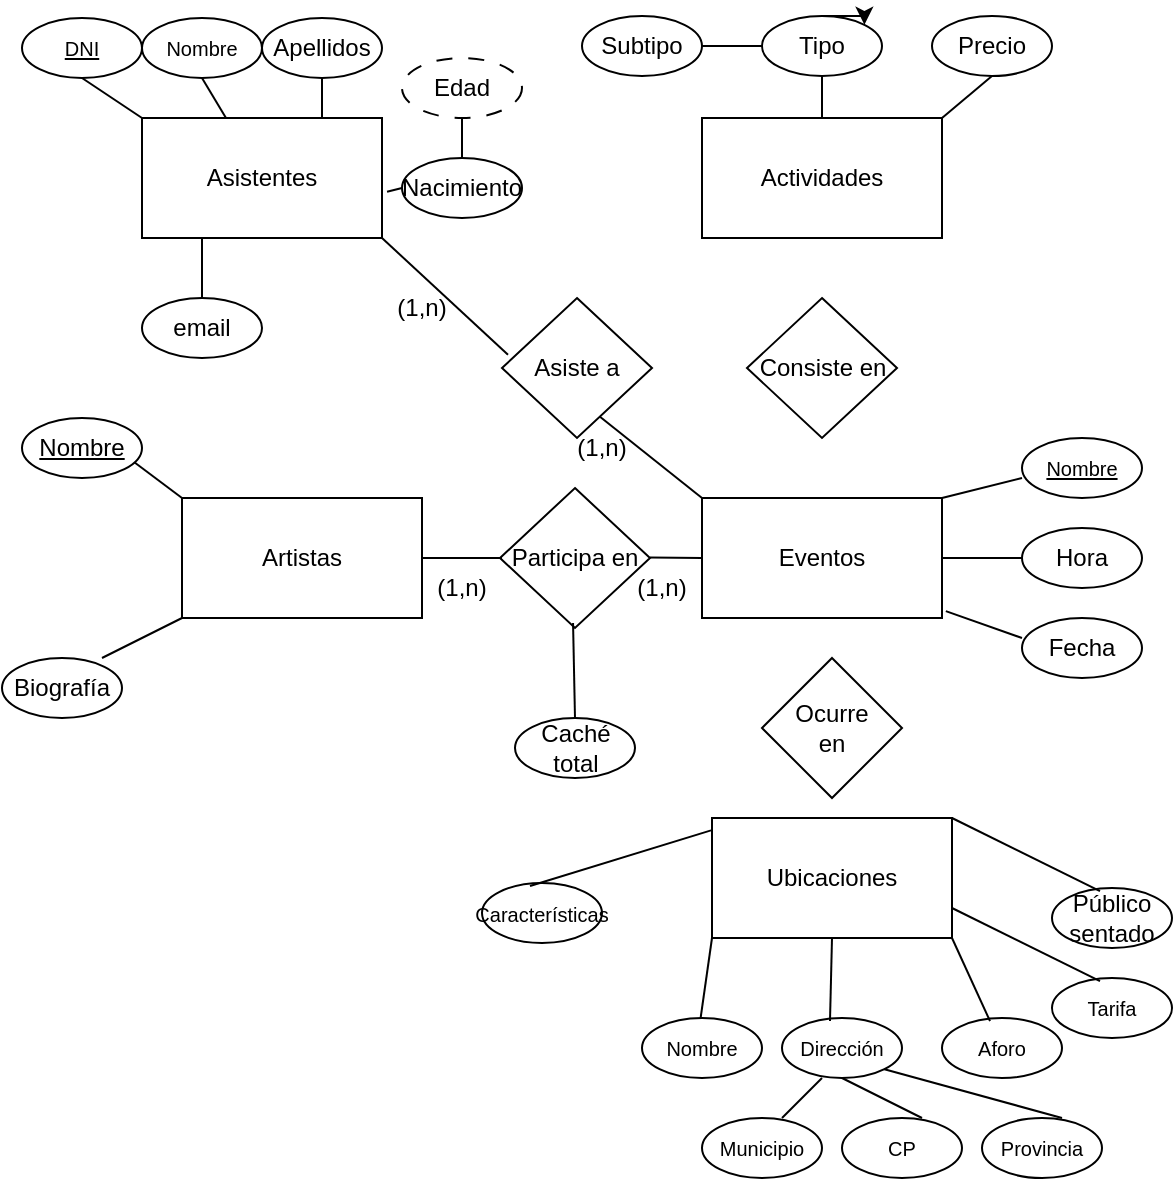 <mxfile version="26.2.8">
  <diagram id="R2lEEEUBdFMjLlhIrx00" name="Page-1">
    <mxGraphModel dx="720" dy="356" grid="1" gridSize="10" guides="1" tooltips="1" connect="1" arrows="1" fold="1" page="1" pageScale="1" pageWidth="850" pageHeight="1100" math="0" shadow="0" extFonts="Permanent Marker^https://fonts.googleapis.com/css?family=Permanent+Marker">
      <root>
        <mxCell id="0" />
        <mxCell id="1" parent="0" />
        <mxCell id="ov73nZydRcarIS4n27Oz-72" value="" style="group" vertex="1" connectable="0" parent="1">
          <mxGeometry x="20" y="200" width="250" height="180" as="geometry" />
        </mxCell>
        <mxCell id="ov73nZydRcarIS4n27Oz-15" value="Asistentes" style="rounded=0;whiteSpace=wrap;html=1;" vertex="1" parent="ov73nZydRcarIS4n27Oz-72">
          <mxGeometry x="60" y="50" width="120" height="60" as="geometry" />
        </mxCell>
        <mxCell id="ov73nZydRcarIS4n27Oz-18" value="&lt;font style=&quot;font-size: 10px;&quot;&gt;Nombre&lt;/font&gt;" style="ellipse;whiteSpace=wrap;html=1;" vertex="1" parent="ov73nZydRcarIS4n27Oz-72">
          <mxGeometry x="60" width="60" height="30" as="geometry" />
        </mxCell>
        <mxCell id="ov73nZydRcarIS4n27Oz-43" value="&lt;u&gt;&lt;font style=&quot;font-size: 10px;&quot;&gt;DNI&lt;/font&gt;&lt;/u&gt;" style="ellipse;whiteSpace=wrap;html=1;" vertex="1" parent="ov73nZydRcarIS4n27Oz-72">
          <mxGeometry width="60" height="30" as="geometry" />
        </mxCell>
        <mxCell id="ov73nZydRcarIS4n27Oz-44" value="Apellidos" style="ellipse;whiteSpace=wrap;html=1;" vertex="1" parent="ov73nZydRcarIS4n27Oz-72">
          <mxGeometry x="120" width="60" height="30" as="geometry" />
        </mxCell>
        <mxCell id="ov73nZydRcarIS4n27Oz-45" value="email" style="ellipse;whiteSpace=wrap;html=1;" vertex="1" parent="ov73nZydRcarIS4n27Oz-72">
          <mxGeometry x="60" y="140" width="60" height="30" as="geometry" />
        </mxCell>
        <mxCell id="ov73nZydRcarIS4n27Oz-46" value="Nacimiento" style="ellipse;whiteSpace=wrap;html=1;" vertex="1" parent="ov73nZydRcarIS4n27Oz-72">
          <mxGeometry x="190" y="70" width="60" height="30" as="geometry" />
        </mxCell>
        <mxCell id="ov73nZydRcarIS4n27Oz-47" value="Edad" style="ellipse;whiteSpace=wrap;html=1;dashed=1;dashPattern=8 8;" vertex="1" parent="ov73nZydRcarIS4n27Oz-72">
          <mxGeometry x="190" y="20" width="60" height="30" as="geometry" />
        </mxCell>
        <mxCell id="ov73nZydRcarIS4n27Oz-48" value="" style="endArrow=none;html=1;rounded=0;exitX=0.5;exitY=1;exitDx=0;exitDy=0;entryX=0;entryY=0;entryDx=0;entryDy=0;" edge="1" parent="ov73nZydRcarIS4n27Oz-72" source="ov73nZydRcarIS4n27Oz-43" target="ov73nZydRcarIS4n27Oz-15">
          <mxGeometry width="50" height="50" relative="1" as="geometry">
            <mxPoint x="-190" y="140" as="sourcePoint" />
            <mxPoint x="-140" y="90" as="targetPoint" />
          </mxGeometry>
        </mxCell>
        <mxCell id="ov73nZydRcarIS4n27Oz-49" value="" style="endArrow=none;html=1;rounded=0;exitX=0.5;exitY=1;exitDx=0;exitDy=0;" edge="1" parent="ov73nZydRcarIS4n27Oz-72" source="ov73nZydRcarIS4n27Oz-18" target="ov73nZydRcarIS4n27Oz-15">
          <mxGeometry width="50" height="50" relative="1" as="geometry">
            <mxPoint x="40" y="40" as="sourcePoint" />
            <mxPoint x="70" y="60" as="targetPoint" />
          </mxGeometry>
        </mxCell>
        <mxCell id="ov73nZydRcarIS4n27Oz-50" value="" style="endArrow=none;html=1;rounded=0;exitX=0.5;exitY=1;exitDx=0;exitDy=0;entryX=0.75;entryY=0;entryDx=0;entryDy=0;" edge="1" parent="ov73nZydRcarIS4n27Oz-72" source="ov73nZydRcarIS4n27Oz-44" target="ov73nZydRcarIS4n27Oz-15">
          <mxGeometry width="50" height="50" relative="1" as="geometry">
            <mxPoint x="100" y="40" as="sourcePoint" />
            <mxPoint x="112" y="60" as="targetPoint" />
          </mxGeometry>
        </mxCell>
        <mxCell id="ov73nZydRcarIS4n27Oz-51" value="" style="endArrow=none;html=1;rounded=0;entryX=0.25;entryY=1;entryDx=0;entryDy=0;exitX=0.5;exitY=0;exitDx=0;exitDy=0;" edge="1" parent="ov73nZydRcarIS4n27Oz-72" source="ov73nZydRcarIS4n27Oz-45" target="ov73nZydRcarIS4n27Oz-15">
          <mxGeometry width="50" height="50" relative="1" as="geometry">
            <mxPoint x="80" y="130" as="sourcePoint" />
            <mxPoint x="70" y="60" as="targetPoint" />
          </mxGeometry>
        </mxCell>
        <mxCell id="ov73nZydRcarIS4n27Oz-52" value="" style="endArrow=none;html=1;rounded=0;exitX=0;exitY=0.5;exitDx=0;exitDy=0;entryX=1.021;entryY=0.614;entryDx=0;entryDy=0;entryPerimeter=0;" edge="1" parent="ov73nZydRcarIS4n27Oz-72" source="ov73nZydRcarIS4n27Oz-46" target="ov73nZydRcarIS4n27Oz-15">
          <mxGeometry width="50" height="50" relative="1" as="geometry">
            <mxPoint x="160" y="40" as="sourcePoint" />
            <mxPoint x="160" y="60" as="targetPoint" />
          </mxGeometry>
        </mxCell>
        <mxCell id="ov73nZydRcarIS4n27Oz-53" value="" style="endArrow=none;html=1;rounded=0;entryX=0.5;entryY=1;entryDx=0;entryDy=0;" edge="1" parent="ov73nZydRcarIS4n27Oz-72" source="ov73nZydRcarIS4n27Oz-46" target="ov73nZydRcarIS4n27Oz-47">
          <mxGeometry width="50" height="50" relative="1" as="geometry">
            <mxPoint x="100" y="150" as="sourcePoint" />
            <mxPoint x="100" y="120" as="targetPoint" />
          </mxGeometry>
        </mxCell>
        <mxCell id="ov73nZydRcarIS4n27Oz-93" value="(1,n)" style="text;html=1;align=center;verticalAlign=middle;whiteSpace=wrap;rounded=0;" vertex="1" parent="ov73nZydRcarIS4n27Oz-72">
          <mxGeometry x="170" y="130" width="60" height="30" as="geometry" />
        </mxCell>
        <mxCell id="ov73nZydRcarIS4n27Oz-8" value="Eventos" style="rounded=0;whiteSpace=wrap;html=1;" vertex="1" parent="1">
          <mxGeometry x="360" y="440" width="120" height="60" as="geometry" />
        </mxCell>
        <mxCell id="ov73nZydRcarIS4n27Oz-9" value="Consiste en" style="rhombus;whiteSpace=wrap;html=1;" vertex="1" parent="1">
          <mxGeometry x="382.5" y="340" width="75" height="70" as="geometry" />
        </mxCell>
        <mxCell id="ov73nZydRcarIS4n27Oz-10" value="Actividades" style="rounded=0;whiteSpace=wrap;html=1;" vertex="1" parent="1">
          <mxGeometry x="360" y="250" width="120" height="60" as="geometry" />
        </mxCell>
        <mxCell id="ov73nZydRcarIS4n27Oz-11" value="Ubicaciones" style="rounded=0;whiteSpace=wrap;html=1;" vertex="1" parent="1">
          <mxGeometry x="365" y="600" width="120" height="60" as="geometry" />
        </mxCell>
        <mxCell id="ov73nZydRcarIS4n27Oz-12" value="&lt;div&gt;Ocurre&lt;/div&gt;&lt;div&gt;en&lt;/div&gt;" style="rhombus;whiteSpace=wrap;html=1;" vertex="1" parent="1">
          <mxGeometry x="390" y="520" width="70" height="70" as="geometry" />
        </mxCell>
        <mxCell id="ov73nZydRcarIS4n27Oz-13" value="Artistas" style="rounded=0;whiteSpace=wrap;html=1;" vertex="1" parent="1">
          <mxGeometry x="100" y="440" width="120" height="60" as="geometry" />
        </mxCell>
        <mxCell id="ov73nZydRcarIS4n27Oz-14" value="Participa en" style="rhombus;whiteSpace=wrap;html=1;" vertex="1" parent="1">
          <mxGeometry x="259" y="435" width="75" height="70" as="geometry" />
        </mxCell>
        <mxCell id="ov73nZydRcarIS4n27Oz-16" value="Asiste a" style="rhombus;whiteSpace=wrap;html=1;" vertex="1" parent="1">
          <mxGeometry x="260" y="340" width="75" height="70" as="geometry" />
        </mxCell>
        <mxCell id="ov73nZydRcarIS4n27Oz-17" value="" style="endArrow=none;html=1;rounded=0;entryX=0;entryY=0;entryDx=0;entryDy=0;" edge="1" parent="1" target="ov73nZydRcarIS4n27Oz-13">
          <mxGeometry width="50" height="50" relative="1" as="geometry">
            <mxPoint x="60" y="410" as="sourcePoint" />
            <mxPoint x="110" y="360" as="targetPoint" />
          </mxGeometry>
        </mxCell>
        <mxCell id="ov73nZydRcarIS4n27Oz-19" value="Biografía" style="ellipse;whiteSpace=wrap;html=1;" vertex="1" parent="1">
          <mxGeometry x="10" y="520" width="60" height="30" as="geometry" />
        </mxCell>
        <mxCell id="ov73nZydRcarIS4n27Oz-20" value="" style="endArrow=none;html=1;rounded=0;entryX=0;entryY=1;entryDx=0;entryDy=0;" edge="1" parent="1" target="ov73nZydRcarIS4n27Oz-13">
          <mxGeometry width="50" height="50" relative="1" as="geometry">
            <mxPoint x="80" y="510" as="sourcePoint" />
            <mxPoint x="110" y="450" as="targetPoint" />
            <Array as="points">
              <mxPoint x="60" y="520" />
              <mxPoint x="80" y="510" />
            </Array>
          </mxGeometry>
        </mxCell>
        <mxCell id="ov73nZydRcarIS4n27Oz-22" value="" style="endArrow=none;html=1;rounded=0;exitX=0.487;exitY=0.965;exitDx=0;exitDy=0;exitPerimeter=0;entryX=0.5;entryY=0;entryDx=0;entryDy=0;" edge="1" parent="1" source="ov73nZydRcarIS4n27Oz-14" target="ov73nZydRcarIS4n27Oz-24">
          <mxGeometry width="50" height="50" relative="1" as="geometry">
            <mxPoint x="297.16" y="510" as="sourcePoint" />
            <mxPoint x="297.16" y="550" as="targetPoint" />
          </mxGeometry>
        </mxCell>
        <mxCell id="ov73nZydRcarIS4n27Oz-23" value="&lt;u&gt;Nombre&lt;/u&gt;" style="ellipse;whiteSpace=wrap;html=1;" vertex="1" parent="1">
          <mxGeometry x="20" y="400" width="60" height="30" as="geometry" />
        </mxCell>
        <mxCell id="ov73nZydRcarIS4n27Oz-24" value="&lt;div&gt;Caché&lt;/div&gt;&lt;div&gt;total&lt;/div&gt;" style="ellipse;whiteSpace=wrap;html=1;" vertex="1" parent="1">
          <mxGeometry x="266.5" y="550" width="60" height="30" as="geometry" />
        </mxCell>
        <mxCell id="ov73nZydRcarIS4n27Oz-25" value="&lt;font style=&quot;font-size: 10px;&quot;&gt;Nombre&lt;/font&gt;" style="ellipse;whiteSpace=wrap;html=1;" vertex="1" parent="1">
          <mxGeometry x="330" y="700" width="60" height="30" as="geometry" />
        </mxCell>
        <mxCell id="ov73nZydRcarIS4n27Oz-26" value="" style="endArrow=none;html=1;rounded=0;exitX=0;exitY=1;exitDx=0;exitDy=0;" edge="1" parent="1" source="ov73nZydRcarIS4n27Oz-11">
          <mxGeometry width="50" height="50" relative="1" as="geometry">
            <mxPoint x="359.31" y="660" as="sourcePoint" />
            <mxPoint x="359.31" y="700" as="targetPoint" />
          </mxGeometry>
        </mxCell>
        <mxCell id="ov73nZydRcarIS4n27Oz-27" value="&lt;font style=&quot;font-size: 10px;&quot;&gt;Dirección&lt;/font&gt;" style="ellipse;whiteSpace=wrap;html=1;" vertex="1" parent="1">
          <mxGeometry x="400" y="700" width="60" height="30" as="geometry" />
        </mxCell>
        <mxCell id="ov73nZydRcarIS4n27Oz-28" value="" style="endArrow=none;html=1;rounded=0;exitX=0.5;exitY=1;exitDx=0;exitDy=0;entryX=0.4;entryY=0.051;entryDx=0;entryDy=0;entryPerimeter=0;" edge="1" parent="1" source="ov73nZydRcarIS4n27Oz-11" target="ov73nZydRcarIS4n27Oz-27">
          <mxGeometry width="50" height="50" relative="1" as="geometry">
            <mxPoint x="375" y="670" as="sourcePoint" />
            <mxPoint x="369.31" y="710" as="targetPoint" />
          </mxGeometry>
        </mxCell>
        <mxCell id="ov73nZydRcarIS4n27Oz-29" value="" style="endArrow=none;html=1;rounded=0;" edge="1" parent="1">
          <mxGeometry width="50" height="50" relative="1" as="geometry">
            <mxPoint x="400" y="750" as="sourcePoint" />
            <mxPoint x="420" y="730" as="targetPoint" />
          </mxGeometry>
        </mxCell>
        <mxCell id="ov73nZydRcarIS4n27Oz-30" value="&lt;font style=&quot;font-size: 10px;&quot;&gt;Municipio&lt;/font&gt;" style="ellipse;whiteSpace=wrap;html=1;" vertex="1" parent="1">
          <mxGeometry x="360" y="750" width="60" height="30" as="geometry" />
        </mxCell>
        <mxCell id="ov73nZydRcarIS4n27Oz-31" value="" style="endArrow=none;html=1;rounded=0;entryX=0.5;entryY=1;entryDx=0;entryDy=0;" edge="1" parent="1" target="ov73nZydRcarIS4n27Oz-27">
          <mxGeometry width="50" height="50" relative="1" as="geometry">
            <mxPoint x="470" y="750" as="sourcePoint" />
            <mxPoint x="490" y="730" as="targetPoint" />
          </mxGeometry>
        </mxCell>
        <mxCell id="ov73nZydRcarIS4n27Oz-32" value="&lt;font style=&quot;font-size: 10px;&quot;&gt;CP&lt;/font&gt;" style="ellipse;whiteSpace=wrap;html=1;" vertex="1" parent="1">
          <mxGeometry x="430" y="750" width="60" height="30" as="geometry" />
        </mxCell>
        <mxCell id="ov73nZydRcarIS4n27Oz-33" value="" style="endArrow=none;html=1;rounded=0;entryX=1;entryY=1;entryDx=0;entryDy=0;" edge="1" parent="1" target="ov73nZydRcarIS4n27Oz-27">
          <mxGeometry width="50" height="50" relative="1" as="geometry">
            <mxPoint x="540" y="750" as="sourcePoint" />
            <mxPoint x="500" y="730" as="targetPoint" />
          </mxGeometry>
        </mxCell>
        <mxCell id="ov73nZydRcarIS4n27Oz-34" value="&lt;font style=&quot;font-size: 10px;&quot;&gt;Provincia&lt;/font&gt;" style="ellipse;whiteSpace=wrap;html=1;" vertex="1" parent="1">
          <mxGeometry x="500" y="750" width="60" height="30" as="geometry" />
        </mxCell>
        <mxCell id="ov73nZydRcarIS4n27Oz-35" value="&lt;font style=&quot;font-size: 10px;&quot;&gt;Aforo&lt;/font&gt;" style="ellipse;whiteSpace=wrap;html=1;" vertex="1" parent="1">
          <mxGeometry x="480" y="700" width="60" height="30" as="geometry" />
        </mxCell>
        <mxCell id="ov73nZydRcarIS4n27Oz-36" value="" style="endArrow=none;html=1;rounded=0;exitX=1;exitY=1;exitDx=0;exitDy=0;entryX=0.4;entryY=0.051;entryDx=0;entryDy=0;entryPerimeter=0;" edge="1" parent="1" target="ov73nZydRcarIS4n27Oz-35" source="ov73nZydRcarIS4n27Oz-11">
          <mxGeometry width="50" height="50" relative="1" as="geometry">
            <mxPoint x="515" y="660" as="sourcePoint" />
            <mxPoint x="459.31" y="710" as="targetPoint" />
          </mxGeometry>
        </mxCell>
        <mxCell id="ov73nZydRcarIS4n27Oz-37" value="&lt;font style=&quot;font-size: 10px;&quot;&gt;Tarifa&lt;/font&gt;" style="ellipse;whiteSpace=wrap;html=1;" vertex="1" parent="1">
          <mxGeometry x="535" y="680" width="60" height="30" as="geometry" />
        </mxCell>
        <mxCell id="ov73nZydRcarIS4n27Oz-38" value="" style="endArrow=none;html=1;rounded=0;exitX=1;exitY=0.75;exitDx=0;exitDy=0;entryX=0.4;entryY=0.051;entryDx=0;entryDy=0;entryPerimeter=0;" edge="1" parent="1" target="ov73nZydRcarIS4n27Oz-37" source="ov73nZydRcarIS4n27Oz-11">
          <mxGeometry width="50" height="50" relative="1" as="geometry">
            <mxPoint x="530" y="640" as="sourcePoint" />
            <mxPoint x="504.31" y="690" as="targetPoint" />
          </mxGeometry>
        </mxCell>
        <mxCell id="ov73nZydRcarIS4n27Oz-39" value="Público sentado" style="ellipse;whiteSpace=wrap;html=1;" vertex="1" parent="1">
          <mxGeometry x="535" y="635" width="60" height="30" as="geometry" />
        </mxCell>
        <mxCell id="ov73nZydRcarIS4n27Oz-40" value="" style="endArrow=none;html=1;rounded=0;exitX=1;exitY=0.75;exitDx=0;exitDy=0;entryX=0.4;entryY=0.051;entryDx=0;entryDy=0;entryPerimeter=0;" edge="1" parent="1" target="ov73nZydRcarIS4n27Oz-39">
          <mxGeometry width="50" height="50" relative="1" as="geometry">
            <mxPoint x="485" y="600" as="sourcePoint" />
            <mxPoint x="504.31" y="645" as="targetPoint" />
          </mxGeometry>
        </mxCell>
        <mxCell id="ov73nZydRcarIS4n27Oz-41" value="&lt;font style=&quot;font-size: 10px;&quot;&gt;Características&lt;/font&gt;" style="ellipse;whiteSpace=wrap;html=1;" vertex="1" parent="1">
          <mxGeometry x="250" y="632.5" width="60" height="30" as="geometry" />
        </mxCell>
        <mxCell id="ov73nZydRcarIS4n27Oz-42" value="" style="endArrow=none;html=1;rounded=0;entryX=0.4;entryY=0.051;entryDx=0;entryDy=0;entryPerimeter=0;exitX=-0.004;exitY=0.103;exitDx=0;exitDy=0;exitPerimeter=0;" edge="1" parent="1" target="ov73nZydRcarIS4n27Oz-41" source="ov73nZydRcarIS4n27Oz-11">
          <mxGeometry width="50" height="50" relative="1" as="geometry">
            <mxPoint x="360" y="600" as="sourcePoint" />
            <mxPoint x="219.31" y="642.5" as="targetPoint" />
          </mxGeometry>
        </mxCell>
        <mxCell id="ov73nZydRcarIS4n27Oz-63" value="Subtipo" style="ellipse;whiteSpace=wrap;html=1;" vertex="1" parent="1">
          <mxGeometry x="300" y="199" width="60" height="30" as="geometry" />
        </mxCell>
        <mxCell id="ov73nZydRcarIS4n27Oz-64" value="Tipo" style="ellipse;whiteSpace=wrap;html=1;" vertex="1" parent="1">
          <mxGeometry x="390" y="199" width="60" height="30" as="geometry" />
        </mxCell>
        <mxCell id="ov73nZydRcarIS4n27Oz-65" value="Precio" style="ellipse;whiteSpace=wrap;html=1;" vertex="1" parent="1">
          <mxGeometry x="475" y="199" width="60" height="30" as="geometry" />
        </mxCell>
        <mxCell id="ov73nZydRcarIS4n27Oz-66" value="" style="endArrow=none;html=1;rounded=0;exitX=0.5;exitY=1;exitDx=0;exitDy=0;entryX=0.5;entryY=0;entryDx=0;entryDy=0;" edge="1" parent="1" source="ov73nZydRcarIS4n27Oz-64" target="ov73nZydRcarIS4n27Oz-10">
          <mxGeometry width="50" height="50" relative="1" as="geometry">
            <mxPoint x="111" y="339" as="sourcePoint" />
            <mxPoint x="361" y="249" as="targetPoint" />
          </mxGeometry>
        </mxCell>
        <mxCell id="ov73nZydRcarIS4n27Oz-67" value="" style="endArrow=none;html=1;rounded=0;exitX=1;exitY=0.5;exitDx=0;exitDy=0;entryX=0;entryY=0.5;entryDx=0;entryDy=0;" edge="1" parent="1" source="ov73nZydRcarIS4n27Oz-63" target="ov73nZydRcarIS4n27Oz-64">
          <mxGeometry width="50" height="50" relative="1" as="geometry">
            <mxPoint x="341" y="239" as="sourcePoint" />
            <mxPoint x="403" y="249" as="targetPoint" />
          </mxGeometry>
        </mxCell>
        <mxCell id="ov73nZydRcarIS4n27Oz-68" value="" style="endArrow=none;html=1;rounded=0;exitX=0.5;exitY=1;exitDx=0;exitDy=0;entryX=1;entryY=0;entryDx=0;entryDy=0;" edge="1" parent="1" source="ov73nZydRcarIS4n27Oz-65" target="ov73nZydRcarIS4n27Oz-10">
          <mxGeometry width="50" height="50" relative="1" as="geometry">
            <mxPoint x="401" y="239" as="sourcePoint" />
            <mxPoint x="451" y="249" as="targetPoint" />
          </mxGeometry>
        </mxCell>
        <mxCell id="ov73nZydRcarIS4n27Oz-70" style="edgeStyle=orthogonalEdgeStyle;rounded=0;orthogonalLoop=1;jettySize=auto;html=1;exitX=0.5;exitY=0;exitDx=0;exitDy=0;entryX=1;entryY=0;entryDx=0;entryDy=0;" edge="1" parent="1" source="ov73nZydRcarIS4n27Oz-64" target="ov73nZydRcarIS4n27Oz-64">
          <mxGeometry relative="1" as="geometry" />
        </mxCell>
        <mxCell id="ov73nZydRcarIS4n27Oz-74" value="Fecha" style="ellipse;whiteSpace=wrap;html=1;" vertex="1" parent="1">
          <mxGeometry x="520" y="500" width="60" height="30" as="geometry" />
        </mxCell>
        <mxCell id="ov73nZydRcarIS4n27Oz-75" value="Hora" style="ellipse;whiteSpace=wrap;html=1;" vertex="1" parent="1">
          <mxGeometry x="520" y="455" width="60" height="30" as="geometry" />
        </mxCell>
        <mxCell id="ov73nZydRcarIS4n27Oz-79" value="&lt;u&gt;&lt;font style=&quot;font-size: 10px;&quot;&gt;Nombre&lt;/font&gt;&lt;/u&gt;" style="ellipse;whiteSpace=wrap;html=1;" vertex="1" parent="1">
          <mxGeometry x="520" y="410" width="60" height="30" as="geometry" />
        </mxCell>
        <mxCell id="ov73nZydRcarIS4n27Oz-80" value="" style="endArrow=none;html=1;rounded=0;entryX=1;entryY=0;entryDx=0;entryDy=0;" edge="1" parent="1" target="ov73nZydRcarIS4n27Oz-8">
          <mxGeometry width="50" height="50" relative="1" as="geometry">
            <mxPoint x="520" y="430" as="sourcePoint" />
            <mxPoint x="582" y="520" as="targetPoint" />
          </mxGeometry>
        </mxCell>
        <mxCell id="ov73nZydRcarIS4n27Oz-82" value="" style="endArrow=none;html=1;rounded=0;exitX=0;exitY=0.5;exitDx=0;exitDy=0;entryX=1;entryY=0.5;entryDx=0;entryDy=0;" edge="1" parent="1" source="ov73nZydRcarIS4n27Oz-75" target="ov73nZydRcarIS4n27Oz-8">
          <mxGeometry width="50" height="50" relative="1" as="geometry">
            <mxPoint x="560" y="440" as="sourcePoint" />
            <mxPoint x="490" y="450" as="targetPoint" />
          </mxGeometry>
        </mxCell>
        <mxCell id="ov73nZydRcarIS4n27Oz-84" value="" style="endArrow=none;html=1;rounded=0;entryX=1.016;entryY=0.943;entryDx=0;entryDy=0;exitX=0;exitY=0.333;exitDx=0;exitDy=0;exitPerimeter=0;entryPerimeter=0;" edge="1" parent="1" source="ov73nZydRcarIS4n27Oz-74" target="ov73nZydRcarIS4n27Oz-8">
          <mxGeometry width="50" height="50" relative="1" as="geometry">
            <mxPoint x="530" y="440" as="sourcePoint" />
            <mxPoint x="490" y="450" as="targetPoint" />
          </mxGeometry>
        </mxCell>
        <mxCell id="ov73nZydRcarIS4n27Oz-86" value="" style="endArrow=none;html=1;rounded=0;exitX=1;exitY=0.5;exitDx=0;exitDy=0;" edge="1" parent="1" source="ov73nZydRcarIS4n27Oz-13">
          <mxGeometry width="50" height="50" relative="1" as="geometry">
            <mxPoint x="220" y="480" as="sourcePoint" />
            <mxPoint x="260" y="470" as="targetPoint" />
          </mxGeometry>
        </mxCell>
        <mxCell id="ov73nZydRcarIS4n27Oz-88" value="" style="endArrow=none;html=1;rounded=0;exitX=1;exitY=0.5;exitDx=0;exitDy=0;entryX=0;entryY=0.5;entryDx=0;entryDy=0;" edge="1" parent="1" target="ov73nZydRcarIS4n27Oz-8">
          <mxGeometry width="50" height="50" relative="1" as="geometry">
            <mxPoint x="334" y="469.76" as="sourcePoint" />
            <mxPoint x="374" y="469.76" as="targetPoint" />
          </mxGeometry>
        </mxCell>
        <mxCell id="ov73nZydRcarIS4n27Oz-89" value="(1,n)" style="text;html=1;align=center;verticalAlign=middle;whiteSpace=wrap;rounded=0;" vertex="1" parent="1">
          <mxGeometry x="210" y="470" width="60" height="30" as="geometry" />
        </mxCell>
        <mxCell id="ov73nZydRcarIS4n27Oz-90" value="(1,n)" style="text;html=1;align=center;verticalAlign=middle;whiteSpace=wrap;rounded=0;" vertex="1" parent="1">
          <mxGeometry x="310" y="470" width="60" height="30" as="geometry" />
        </mxCell>
        <mxCell id="ov73nZydRcarIS4n27Oz-92" value="(1,n)" style="text;html=1;align=center;verticalAlign=middle;whiteSpace=wrap;rounded=0;" vertex="1" parent="1">
          <mxGeometry x="280" y="400" width="60" height="30" as="geometry" />
        </mxCell>
        <mxCell id="ov73nZydRcarIS4n27Oz-96" value="" style="endArrow=none;html=1;rounded=0;entryX=0.04;entryY=0.406;entryDx=0;entryDy=0;entryPerimeter=0;" edge="1" parent="1" target="ov73nZydRcarIS4n27Oz-16">
          <mxGeometry width="50" height="50" relative="1" as="geometry">
            <mxPoint x="200" y="310" as="sourcePoint" />
            <mxPoint x="270" y="370" as="targetPoint" />
          </mxGeometry>
        </mxCell>
        <mxCell id="ov73nZydRcarIS4n27Oz-97" value="" style="endArrow=none;html=1;rounded=0;entryX=0;entryY=0;entryDx=0;entryDy=0;exitX=0.651;exitY=0.847;exitDx=0;exitDy=0;exitPerimeter=0;" edge="1" parent="1" source="ov73nZydRcarIS4n27Oz-16" target="ov73nZydRcarIS4n27Oz-8">
          <mxGeometry width="50" height="50" relative="1" as="geometry">
            <mxPoint x="310" y="400" as="sourcePoint" />
            <mxPoint x="373" y="458" as="targetPoint" />
          </mxGeometry>
        </mxCell>
      </root>
    </mxGraphModel>
  </diagram>
</mxfile>
